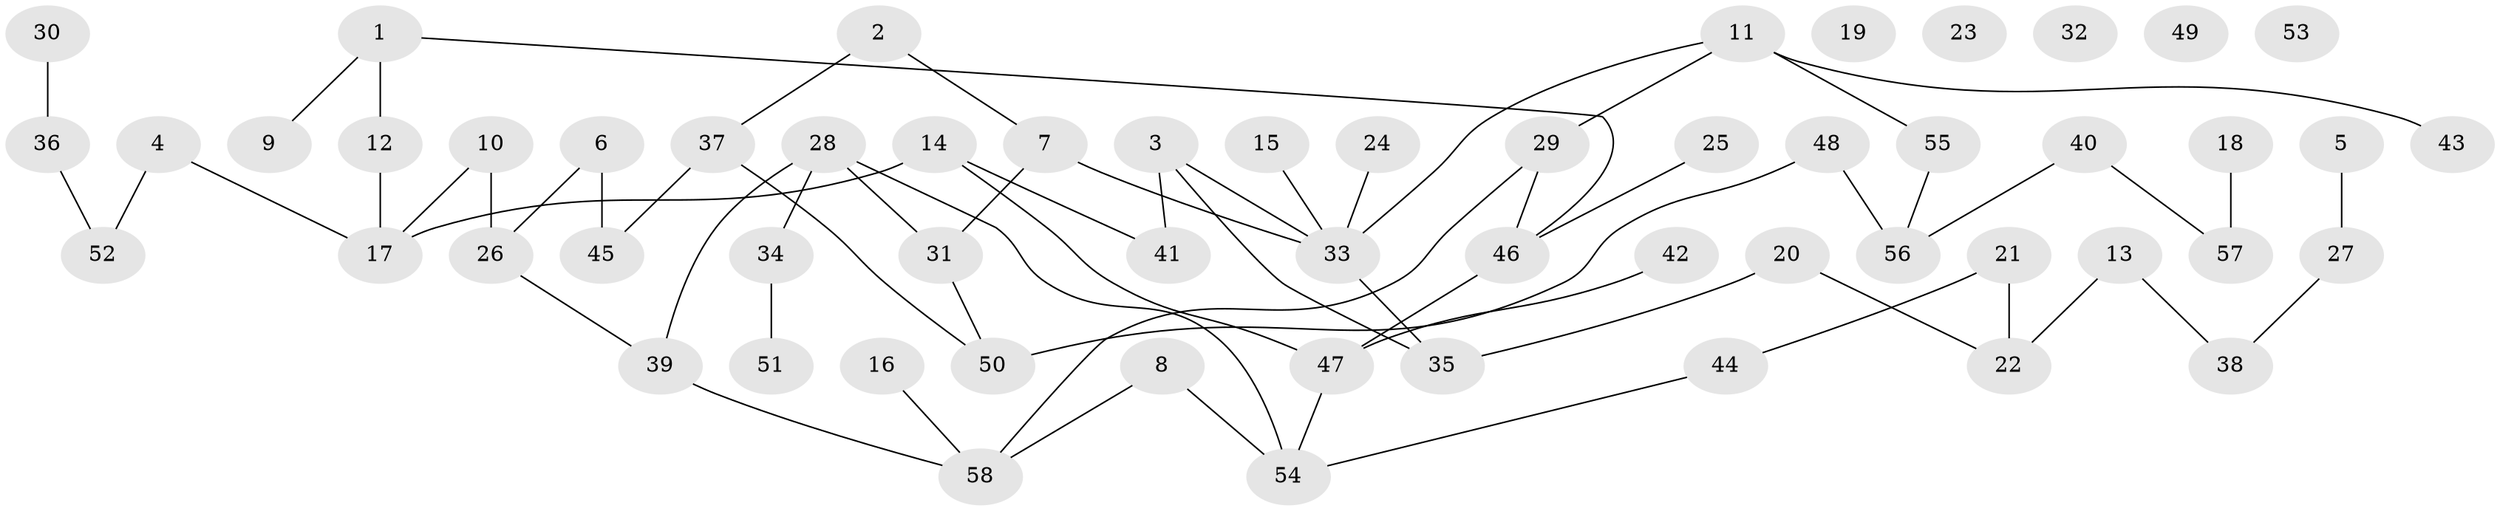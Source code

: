 // coarse degree distribution, {2: 0.2647058823529412, 1: 0.2647058823529412, 4: 0.029411764705882353, 0: 0.14705882352941177, 5: 0.08823529411764706, 3: 0.17647058823529413, 6: 0.029411764705882353}
// Generated by graph-tools (version 1.1) at 2025/43/03/04/25 21:43:36]
// undirected, 58 vertices, 63 edges
graph export_dot {
graph [start="1"]
  node [color=gray90,style=filled];
  1;
  2;
  3;
  4;
  5;
  6;
  7;
  8;
  9;
  10;
  11;
  12;
  13;
  14;
  15;
  16;
  17;
  18;
  19;
  20;
  21;
  22;
  23;
  24;
  25;
  26;
  27;
  28;
  29;
  30;
  31;
  32;
  33;
  34;
  35;
  36;
  37;
  38;
  39;
  40;
  41;
  42;
  43;
  44;
  45;
  46;
  47;
  48;
  49;
  50;
  51;
  52;
  53;
  54;
  55;
  56;
  57;
  58;
  1 -- 9;
  1 -- 12;
  1 -- 46;
  2 -- 7;
  2 -- 37;
  3 -- 33;
  3 -- 35;
  3 -- 41;
  4 -- 17;
  4 -- 52;
  5 -- 27;
  6 -- 26;
  6 -- 45;
  7 -- 31;
  7 -- 33;
  8 -- 54;
  8 -- 58;
  10 -- 17;
  10 -- 26;
  11 -- 29;
  11 -- 33;
  11 -- 43;
  11 -- 55;
  12 -- 17;
  13 -- 22;
  13 -- 38;
  14 -- 17;
  14 -- 41;
  14 -- 47;
  15 -- 33;
  16 -- 58;
  18 -- 57;
  20 -- 22;
  20 -- 35;
  21 -- 22;
  21 -- 44;
  24 -- 33;
  25 -- 46;
  26 -- 39;
  27 -- 38;
  28 -- 31;
  28 -- 34;
  28 -- 39;
  28 -- 54;
  29 -- 46;
  29 -- 58;
  30 -- 36;
  31 -- 50;
  33 -- 35;
  34 -- 51;
  36 -- 52;
  37 -- 45;
  37 -- 50;
  39 -- 58;
  40 -- 56;
  40 -- 57;
  42 -- 47;
  44 -- 54;
  46 -- 47;
  47 -- 54;
  48 -- 50;
  48 -- 56;
  55 -- 56;
}
